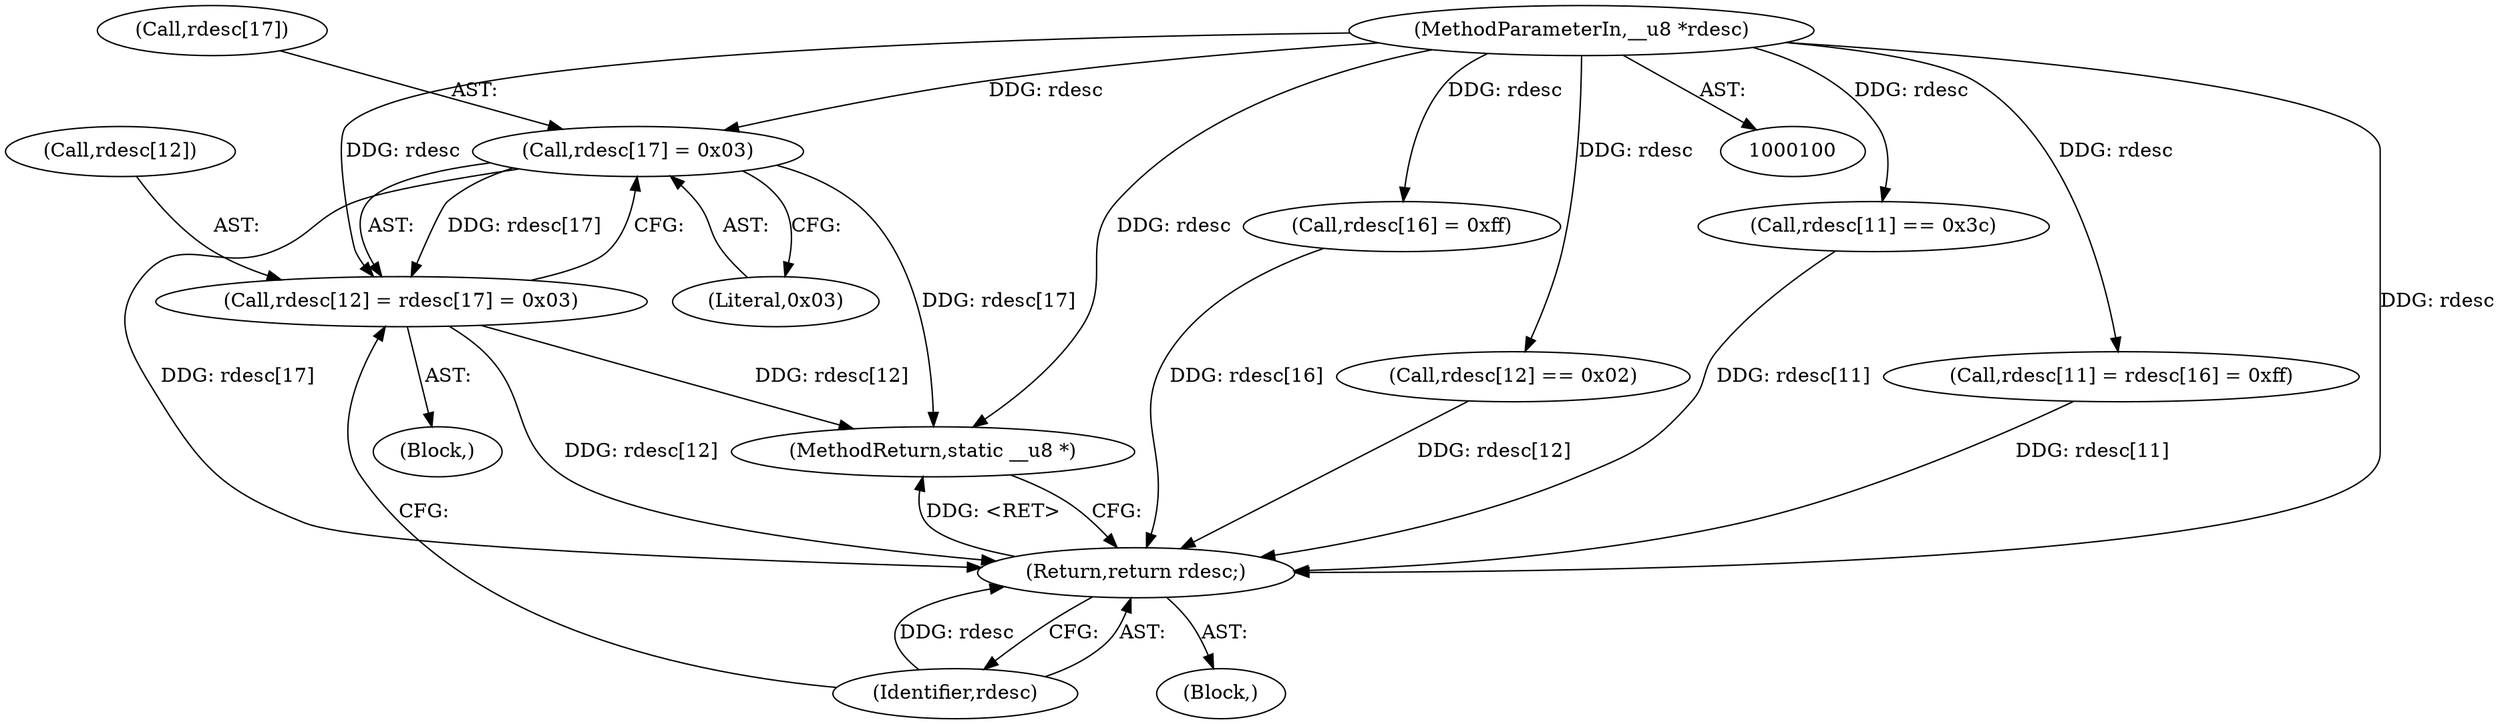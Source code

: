 digraph "0_linux_4ab25786c87eb20857bbb715c3ae34ec8fd6a214@array" {
"1000139" [label="(Call,rdesc[17] = 0x03)"];
"1000102" [label="(MethodParameterIn,__u8 *rdesc)"];
"1000135" [label="(Call,rdesc[12] = rdesc[17] = 0x03)"];
"1000144" [label="(Return,return rdesc;)"];
"1000102" [label="(MethodParameterIn,__u8 *rdesc)"];
"1000144" [label="(Return,return rdesc;)"];
"1000130" [label="(Call,rdesc[16] = 0xff)"];
"1000143" [label="(Literal,0x03)"];
"1000117" [label="(Call,rdesc[12] == 0x02)"];
"1000122" [label="(Block,)"];
"1000136" [label="(Call,rdesc[12])"];
"1000135" [label="(Call,rdesc[12] = rdesc[17] = 0x03)"];
"1000146" [label="(MethodReturn,static __u8 *)"];
"1000140" [label="(Call,rdesc[17])"];
"1000112" [label="(Call,rdesc[11] == 0x3c)"];
"1000139" [label="(Call,rdesc[17] = 0x03)"];
"1000104" [label="(Block,)"];
"1000145" [label="(Identifier,rdesc)"];
"1000126" [label="(Call,rdesc[11] = rdesc[16] = 0xff)"];
"1000139" -> "1000135"  [label="AST: "];
"1000139" -> "1000143"  [label="CFG: "];
"1000140" -> "1000139"  [label="AST: "];
"1000143" -> "1000139"  [label="AST: "];
"1000135" -> "1000139"  [label="CFG: "];
"1000139" -> "1000146"  [label="DDG: rdesc[17]"];
"1000139" -> "1000135"  [label="DDG: rdesc[17]"];
"1000102" -> "1000139"  [label="DDG: rdesc"];
"1000139" -> "1000144"  [label="DDG: rdesc[17]"];
"1000102" -> "1000100"  [label="AST: "];
"1000102" -> "1000146"  [label="DDG: rdesc"];
"1000102" -> "1000112"  [label="DDG: rdesc"];
"1000102" -> "1000117"  [label="DDG: rdesc"];
"1000102" -> "1000126"  [label="DDG: rdesc"];
"1000102" -> "1000130"  [label="DDG: rdesc"];
"1000102" -> "1000135"  [label="DDG: rdesc"];
"1000102" -> "1000144"  [label="DDG: rdesc"];
"1000135" -> "1000122"  [label="AST: "];
"1000136" -> "1000135"  [label="AST: "];
"1000145" -> "1000135"  [label="CFG: "];
"1000135" -> "1000146"  [label="DDG: rdesc[12]"];
"1000135" -> "1000144"  [label="DDG: rdesc[12]"];
"1000144" -> "1000104"  [label="AST: "];
"1000144" -> "1000145"  [label="CFG: "];
"1000145" -> "1000144"  [label="AST: "];
"1000146" -> "1000144"  [label="CFG: "];
"1000144" -> "1000146"  [label="DDG: <RET>"];
"1000145" -> "1000144"  [label="DDG: rdesc"];
"1000126" -> "1000144"  [label="DDG: rdesc[11]"];
"1000117" -> "1000144"  [label="DDG: rdesc[12]"];
"1000112" -> "1000144"  [label="DDG: rdesc[11]"];
"1000130" -> "1000144"  [label="DDG: rdesc[16]"];
}
